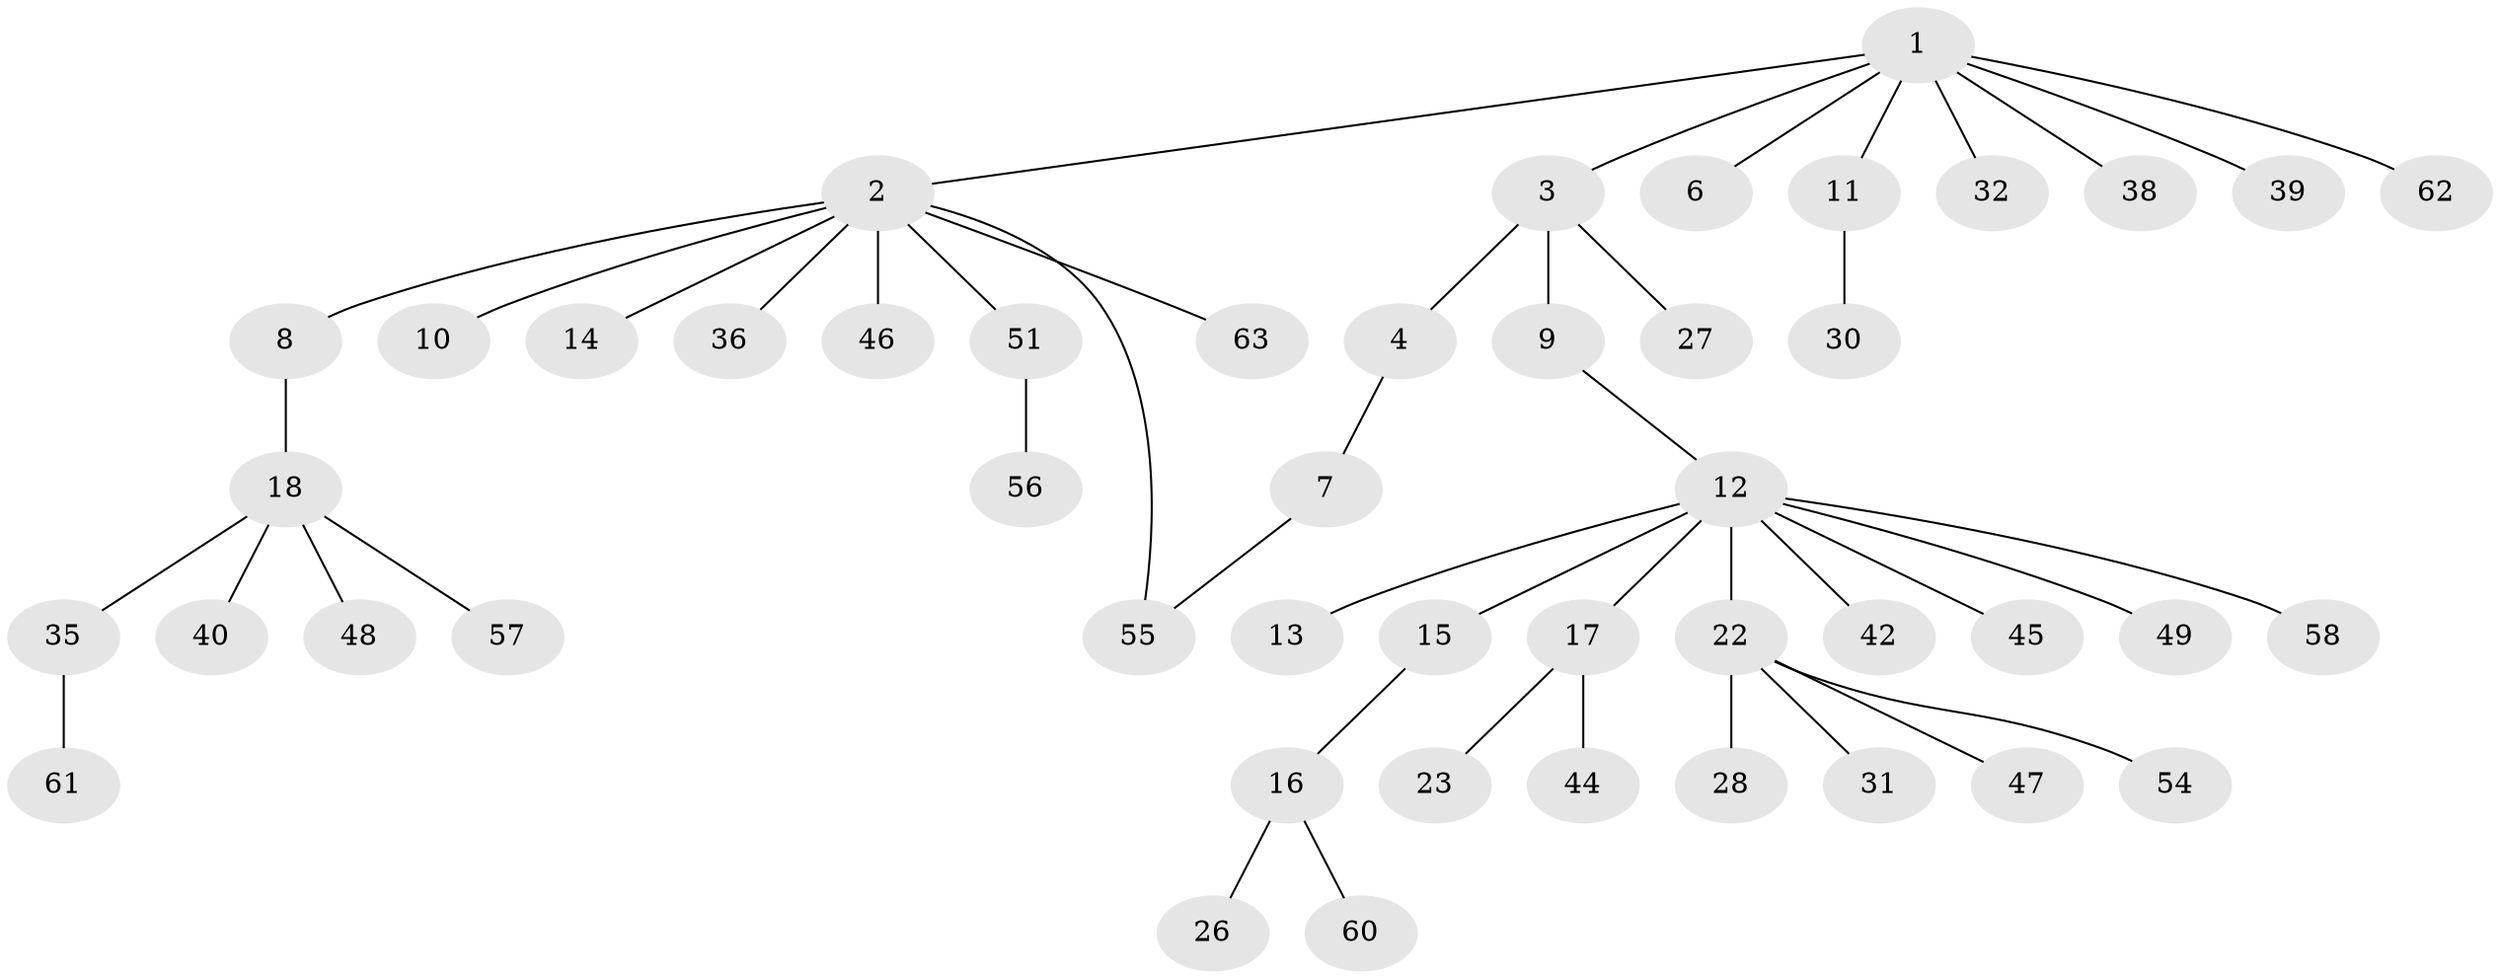 // original degree distribution, {9: 0.014705882352941176, 10: 0.014705882352941176, 4: 0.04411764705882353, 2: 0.19117647058823528, 1: 0.5735294117647058, 3: 0.1323529411764706, 8: 0.014705882352941176, 5: 0.014705882352941176}
// Generated by graph-tools (version 1.1) at 2025/11/02/27/25 16:11:15]
// undirected, 47 vertices, 47 edges
graph export_dot {
graph [start="1"]
  node [color=gray90,style=filled];
  1 [super="+34"];
  2 [super="+50"];
  3;
  4 [super="+5"];
  6;
  7 [super="+25"];
  8 [super="+24"];
  9 [super="+43"];
  10;
  11 [super="+21"];
  12 [super="+33"];
  13;
  14 [super="+37"];
  15 [super="+68"];
  16 [super="+65"];
  17 [super="+19"];
  18 [super="+20"];
  22 [super="+29"];
  23;
  26;
  27;
  28 [super="+41"];
  30;
  31;
  32;
  35 [super="+53"];
  36;
  38;
  39 [super="+59"];
  40;
  42;
  44 [super="+67"];
  45;
  46 [super="+64"];
  47;
  48;
  49;
  51 [super="+52"];
  54;
  55;
  56;
  57;
  58;
  60;
  61;
  62;
  63 [super="+66"];
  1 -- 2;
  1 -- 3;
  1 -- 6;
  1 -- 11;
  1 -- 32;
  1 -- 38;
  1 -- 39;
  1 -- 62;
  2 -- 8;
  2 -- 10;
  2 -- 14;
  2 -- 36;
  2 -- 46;
  2 -- 51;
  2 -- 55;
  2 -- 63;
  3 -- 4;
  3 -- 9;
  3 -- 27;
  4 -- 7;
  7 -- 55;
  8 -- 18;
  9 -- 12;
  11 -- 30;
  12 -- 13;
  12 -- 15;
  12 -- 17;
  12 -- 22;
  12 -- 42;
  12 -- 45;
  12 -- 49;
  12 -- 58;
  15 -- 16;
  16 -- 26;
  16 -- 60;
  17 -- 23;
  17 -- 44;
  18 -- 48;
  18 -- 40;
  18 -- 57;
  18 -- 35;
  22 -- 28;
  22 -- 31;
  22 -- 47;
  22 -- 54;
  35 -- 61;
  51 -- 56;
}
